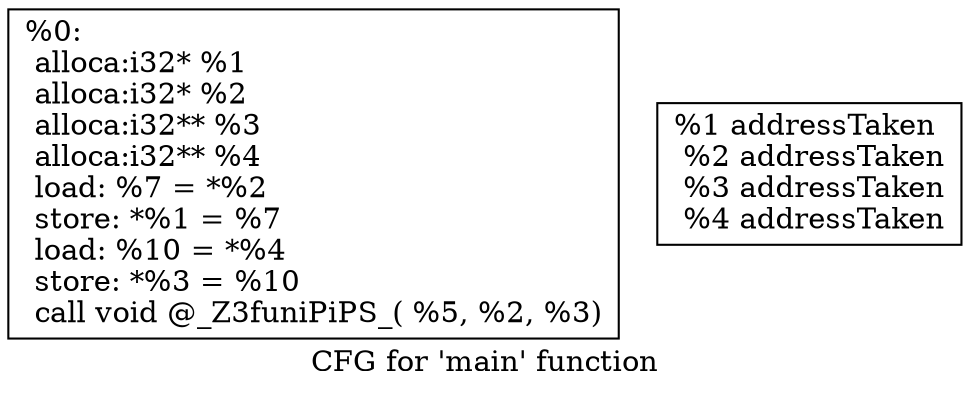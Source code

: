 digraph "CFG for 'main' function" {
	label="CFG for 'main' function";

	Node0x3d12bd0 [shape=record,label="{%0:\l alloca:i32* %1\l alloca:i32* %2\l alloca:i32** %3\l alloca:i32** %4\l load: %7 = *%2\l store: *%1 = %7\l load: %10 = *%4\l store: *%3 = %10\l call void @_Z3funiPiPS_( %5, %2, %3)\l }"];
	Node1 [shape=record,label="{%1 addressTaken\l %2 addressTaken\l %3 addressTaken\l %4 addressTaken\l }"];}
